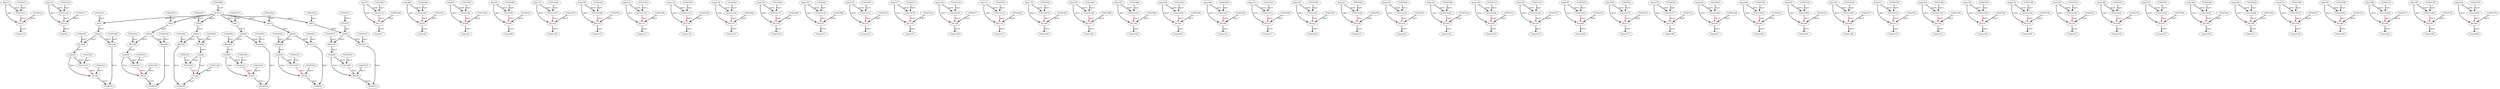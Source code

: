 Digraph G {
Input10[opcode=Input, ref_name="arg", size="6948", offset="0, 0", pattern="224, 2, 224, 16"];
FOLE3211[opcode=FOLE32];
SEL12[opcode=SEL];
Output14[opcode=Output, ref_name="arg1", size="6948", offset="0, 0", pattern="224, 2, 224, 16"];
Input18[opcode=Input, ref_name="arg", size="6948", offset="0, 4", pattern="224, 2, 224, 16"];
FOLE3219[opcode=FOLE32];
SEL20[opcode=SEL];
Output22[opcode=Output, ref_name="arg1", size="6952", offset="0, 4", pattern="224, 2, 224, 16"];
OR23[opcode=OR];
ADD24[opcode=ADD];
LOAD26[opcode=LOAD, ref_name="arg", size="6948", offset="0, 0", cycles="32"];
FOLE3227[opcode=FOLE32];
SEL28[opcode=SEL];
STORE30[opcode=STORE, ref_name="arg1", size="4", offset="0, 0", cycles="32"];
OR31[opcode=OR];
ADD32[opcode=ADD];
LOAD34[opcode=LOAD, ref_name="arg", size="6948", offset="0, 0", cycles="32"];
FOLE3235[opcode=FOLE32];
SEL36[opcode=SEL];
STORE38[opcode=STORE, ref_name="arg1", size="4", offset="0, 0", cycles="32"];
OR39[opcode=OR];
ADD40[opcode=ADD];
LOAD42[opcode=LOAD, ref_name="arg", size="6948", offset="0, 0", cycles="32"];
FOLE3243[opcode=FOLE32];
SEL44[opcode=SEL];
STORE46[opcode=STORE, ref_name="arg1", size="4", offset="0, 0", cycles="32"];
OR47[opcode=OR];
ADD48[opcode=ADD];
LOAD50[opcode=LOAD, ref_name="arg", size="6948", offset="0, 0", cycles="32"];
FOLE3251[opcode=FOLE32];
SEL52[opcode=SEL];
STORE54[opcode=STORE, ref_name="arg1", size="4", offset="0, 0", cycles="32"];
OR55[opcode=OR];
ADD56[opcode=ADD];
LOAD58[opcode=LOAD, ref_name="arg", size="6948", offset="0, 0", cycles="32"];
FOLE3259[opcode=FOLE32];
SEL60[opcode=SEL];
STORE62[opcode=STORE, ref_name="arg1", size="4", offset="0, 0", cycles="32"];
OR63[opcode=OR];
ADD64[opcode=ADD];
LOAD66[opcode=LOAD, ref_name="arg", size="6948", offset="0, 0", cycles="32"];
FOLE3267[opcode=FOLE32];
SEL68[opcode=SEL];
STORE70[opcode=STORE, ref_name="arg1", size="4", offset="0, 0", cycles="32"];
Input73[opcode=Input, ref_name="arg", size="6948", offset="0, 32", pattern="224, 2, 224, 16"];
FOLE3274[opcode=FOLE32];
SEL75[opcode=SEL];
Output77[opcode=Output, ref_name="arg1", size="6948", offset="32, 0", pattern="224, 2, 224, 16"];
Input80[opcode=Input, ref_name="arg", size="6948", offset="0, 36", pattern="224, 2, 224, 16"];
FOLE3281[opcode=FOLE32];
SEL82[opcode=SEL];
Output84[opcode=Output, ref_name="arg1", size="6952", offset="32, 4", pattern="224, 2, 224, 16"];
Input87[opcode=Input, ref_name="arg", size="6948", offset="0, 40", pattern="224, 2, 224, 16"];
FOLE3288[opcode=FOLE32];
SEL89[opcode=SEL];
Output91[opcode=Output, ref_name="arg1", size="6948", offset="40, 0", pattern="224, 2, 224, 16"];
Input94[opcode=Input, ref_name="arg", size="6948", offset="0, 44", pattern="224, 2, 224, 16"];
FOLE3295[opcode=FOLE32];
SEL96[opcode=SEL];
Output98[opcode=Output, ref_name="arg1", size="6952", offset="40, 4", pattern="224, 2, 224, 16"];
Input101[opcode=Input, ref_name="arg", size="6948", offset="0, 48", pattern="224, 2, 224, 16"];
FOLE32102[opcode=FOLE32];
SEL103[opcode=SEL];
Output105[opcode=Output, ref_name="arg1", size="6948", offset="48, 0", pattern="224, 2, 224, 16"];
Input108[opcode=Input, ref_name="arg", size="6948", offset="0, 52", pattern="224, 2, 224, 16"];
FOLE32109[opcode=FOLE32];
SEL110[opcode=SEL];
Output112[opcode=Output, ref_name="arg1", size="6952", offset="48, 4", pattern="224, 2, 224, 16"];
Input115[opcode=Input, ref_name="arg", size="6948", offset="0, 56", pattern="224, 2, 224, 16"];
FOLE32116[opcode=FOLE32];
SEL117[opcode=SEL];
Output119[opcode=Output, ref_name="arg1", size="6948", offset="56, 0", pattern="224, 2, 224, 16"];
Input122[opcode=Input, ref_name="arg", size="6948", offset="0, 60", pattern="224, 2, 224, 16"];
FOLE32123[opcode=FOLE32];
SEL124[opcode=SEL];
Output126[opcode=Output, ref_name="arg1", size="6952", offset="56, 4", pattern="224, 2, 224, 16"];
Input129[opcode=Input, ref_name="arg", size="6948", offset="0, 64", pattern="224, 2, 224, 16"];
FOLE32130[opcode=FOLE32];
SEL131[opcode=SEL];
Output133[opcode=Output, ref_name="arg1", size="6948", offset="64, 0", pattern="224, 2, 224, 16"];
Input136[opcode=Input, ref_name="arg", size="6948", offset="0, 68", pattern="224, 2, 224, 16"];
FOLE32137[opcode=FOLE32];
SEL138[opcode=SEL];
Output140[opcode=Output, ref_name="arg1", size="6952", offset="64, 4", pattern="224, 2, 224, 16"];
Input143[opcode=Input, ref_name="arg", size="6948", offset="0, 72", pattern="224, 2, 224, 16"];
FOLE32144[opcode=FOLE32];
SEL145[opcode=SEL];
Output147[opcode=Output, ref_name="arg1", size="6948", offset="72, 0", pattern="224, 2, 224, 16"];
Input150[opcode=Input, ref_name="arg", size="6948", offset="0, 76", pattern="224, 2, 224, 16"];
FOLE32151[opcode=FOLE32];
SEL152[opcode=SEL];
Output154[opcode=Output, ref_name="arg1", size="6952", offset="72, 4", pattern="224, 2, 224, 16"];
Input157[opcode=Input, ref_name="arg", size="6948", offset="0, 80", pattern="224, 2, 224, 16"];
FOLE32158[opcode=FOLE32];
SEL159[opcode=SEL];
Output161[opcode=Output, ref_name="arg1", size="6948", offset="80, 0", pattern="224, 2, 224, 16"];
Input164[opcode=Input, ref_name="arg", size="6948", offset="0, 84", pattern="224, 2, 224, 16"];
FOLE32165[opcode=FOLE32];
SEL166[opcode=SEL];
Output168[opcode=Output, ref_name="arg1", size="6952", offset="80, 4", pattern="224, 2, 224, 16"];
Input171[opcode=Input, ref_name="arg", size="6948", offset="0, 88", pattern="224, 2, 224, 16"];
FOLE32172[opcode=FOLE32];
SEL173[opcode=SEL];
Output175[opcode=Output, ref_name="arg1", size="6948", offset="88, 0", pattern="224, 2, 224, 16"];
Input178[opcode=Input, ref_name="arg", size="6948", offset="0, 92", pattern="224, 2, 224, 16"];
FOLE32179[opcode=FOLE32];
SEL180[opcode=SEL];
Output182[opcode=Output, ref_name="arg1", size="6952", offset="88, 4", pattern="224, 2, 224, 16"];
Input185[opcode=Input, ref_name="arg", size="6948", offset="0, 96", pattern="224, 2, 224, 16"];
FOLE32186[opcode=FOLE32];
SEL187[opcode=SEL];
Output189[opcode=Output, ref_name="arg1", size="6948", offset="96, 0", pattern="224, 2, 224, 16"];
Input192[opcode=Input, ref_name="arg", size="6948", offset="0, 100", pattern="224, 2, 224, 16"];
FOLE32193[opcode=FOLE32];
SEL194[opcode=SEL];
Output196[opcode=Output, ref_name="arg1", size="6952", offset="96, 4", pattern="224, 2, 224, 16"];
Input199[opcode=Input, ref_name="arg", size="6948", offset="0, 104", pattern="224, 2, 224, 16"];
FOLE32200[opcode=FOLE32];
SEL201[opcode=SEL];
Output203[opcode=Output, ref_name="arg1", size="6948", offset="104, 0", pattern="224, 2, 224, 16"];
Input206[opcode=Input, ref_name="arg", size="6948", offset="0, 108", pattern="224, 2, 224, 16"];
FOLE32207[opcode=FOLE32];
SEL208[opcode=SEL];
Output210[opcode=Output, ref_name="arg1", size="6952", offset="104, 4", pattern="224, 2, 224, 16"];
Input213[opcode=Input, ref_name="arg", size="6948", offset="0, 112", pattern="224, 2, 224, 16"];
FOLE32214[opcode=FOLE32];
SEL215[opcode=SEL];
Output217[opcode=Output, ref_name="arg1", size="6948", offset="112, 0", pattern="224, 2, 224, 16"];
Input220[opcode=Input, ref_name="arg", size="6948", offset="0, 116", pattern="224, 2, 224, 16"];
FOLE32221[opcode=FOLE32];
SEL222[opcode=SEL];
Output224[opcode=Output, ref_name="arg1", size="6952", offset="112, 4", pattern="224, 2, 224, 16"];
Input227[opcode=Input, ref_name="arg", size="6948", offset="0, 120", pattern="224, 2, 224, 16"];
FOLE32228[opcode=FOLE32];
SEL229[opcode=SEL];
Output231[opcode=Output, ref_name="arg1", size="6948", offset="120, 0", pattern="224, 2, 224, 16"];
Input234[opcode=Input, ref_name="arg", size="6948", offset="0, 124", pattern="224, 2, 224, 16"];
FOLE32235[opcode=FOLE32];
SEL236[opcode=SEL];
Output238[opcode=Output, ref_name="arg1", size="6952", offset="120, 4", pattern="224, 2, 224, 16"];
Input241[opcode=Input, ref_name="arg", size="6948", offset="0, 128", pattern="224, 2, 224, 16"];
FOLE32242[opcode=FOLE32];
SEL243[opcode=SEL];
Output245[opcode=Output, ref_name="arg1", size="6948", offset="128, 0", pattern="224, 2, 224, 16"];
Input248[opcode=Input, ref_name="arg", size="6948", offset="0, 132", pattern="224, 2, 224, 16"];
FOLE32249[opcode=FOLE32];
SEL250[opcode=SEL];
Output252[opcode=Output, ref_name="arg1", size="6952", offset="128, 4", pattern="224, 2, 224, 16"];
Input255[opcode=Input, ref_name="arg", size="6948", offset="0, 136", pattern="224, 2, 224, 16"];
FOLE32256[opcode=FOLE32];
SEL257[opcode=SEL];
Output259[opcode=Output, ref_name="arg1", size="6948", offset="136, 0", pattern="224, 2, 224, 16"];
Input262[opcode=Input, ref_name="arg", size="6948", offset="0, 140", pattern="224, 2, 224, 16"];
FOLE32263[opcode=FOLE32];
SEL264[opcode=SEL];
Output266[opcode=Output, ref_name="arg1", size="6952", offset="136, 4", pattern="224, 2, 224, 16"];
Input269[opcode=Input, ref_name="arg", size="6948", offset="0, 144", pattern="224, 2, 224, 16"];
FOLE32270[opcode=FOLE32];
SEL271[opcode=SEL];
Output273[opcode=Output, ref_name="arg1", size="6948", offset="144, 0", pattern="224, 2, 224, 16"];
Input276[opcode=Input, ref_name="arg", size="6948", offset="0, 148", pattern="224, 2, 224, 16"];
FOLE32277[opcode=FOLE32];
SEL278[opcode=SEL];
Output280[opcode=Output, ref_name="arg1", size="6952", offset="144, 4", pattern="224, 2, 224, 16"];
Input283[opcode=Input, ref_name="arg", size="6948", offset="0, 152", pattern="224, 2, 224, 16"];
FOLE32284[opcode=FOLE32];
SEL285[opcode=SEL];
Output287[opcode=Output, ref_name="arg1", size="6948", offset="152, 0", pattern="224, 2, 224, 16"];
Input290[opcode=Input, ref_name="arg", size="6948", offset="0, 156", pattern="224, 2, 224, 16"];
FOLE32291[opcode=FOLE32];
SEL292[opcode=SEL];
Output294[opcode=Output, ref_name="arg1", size="6952", offset="152, 4", pattern="224, 2, 224, 16"];
Input297[opcode=Input, ref_name="arg", size="6948", offset="0, 160", pattern="224, 2, 224, 16"];
FOLE32298[opcode=FOLE32];
SEL299[opcode=SEL];
Output301[opcode=Output, ref_name="arg1", size="6948", offset="160, 0", pattern="224, 2, 224, 16"];
Input304[opcode=Input, ref_name="arg", size="6948", offset="0, 164", pattern="224, 2, 224, 16"];
FOLE32305[opcode=FOLE32];
SEL306[opcode=SEL];
Output308[opcode=Output, ref_name="arg1", size="6952", offset="160, 4", pattern="224, 2, 224, 16"];
Input311[opcode=Input, ref_name="arg", size="6948", offset="0, 168", pattern="224, 2, 224, 16"];
FOLE32312[opcode=FOLE32];
SEL313[opcode=SEL];
Output315[opcode=Output, ref_name="arg1", size="6948", offset="168, 0", pattern="224, 2, 224, 16"];
Input318[opcode=Input, ref_name="arg", size="6948", offset="0, 172", pattern="224, 2, 224, 16"];
FOLE32319[opcode=FOLE32];
SEL320[opcode=SEL];
Output322[opcode=Output, ref_name="arg1", size="6952", offset="168, 4", pattern="224, 2, 224, 16"];
Input325[opcode=Input, ref_name="arg", size="6948", offset="0, 176", pattern="224, 2, 224, 16"];
FOLE32326[opcode=FOLE32];
SEL327[opcode=SEL];
Output329[opcode=Output, ref_name="arg1", size="6948", offset="176, 0", pattern="224, 2, 224, 16"];
Input332[opcode=Input, ref_name="arg", size="6948", offset="0, 180", pattern="224, 2, 224, 16"];
FOLE32333[opcode=FOLE32];
SEL334[opcode=SEL];
Output336[opcode=Output, ref_name="arg1", size="6952", offset="176, 4", pattern="224, 2, 224, 16"];
Input339[opcode=Input, ref_name="arg", size="6948", offset="0, 184", pattern="224, 2, 224, 16"];
FOLE32340[opcode=FOLE32];
SEL341[opcode=SEL];
Output343[opcode=Output, ref_name="arg1", size="6948", offset="184, 0", pattern="224, 2, 224, 16"];
Input346[opcode=Input, ref_name="arg", size="6948", offset="0, 188", pattern="224, 2, 224, 16"];
FOLE32347[opcode=FOLE32];
SEL348[opcode=SEL];
Output350[opcode=Output, ref_name="arg1", size="6952", offset="184, 4", pattern="224, 2, 224, 16"];
Input353[opcode=Input, ref_name="arg", size="6948", offset="0, 192", pattern="224, 2, 224, 16"];
FOLE32354[opcode=FOLE32];
SEL355[opcode=SEL];
Output357[opcode=Output, ref_name="arg1", size="6948", offset="192, 0", pattern="224, 2, 224, 16"];
Input360[opcode=Input, ref_name="arg", size="6948", offset="0, 196", pattern="224, 2, 224, 16"];
FOLE32361[opcode=FOLE32];
SEL362[opcode=SEL];
Output364[opcode=Output, ref_name="arg1", size="6952", offset="192, 4", pattern="224, 2, 224, 16"];
Input367[opcode=Input, ref_name="arg", size="6948", offset="0, 200", pattern="224, 2, 224, 16"];
FOLE32368[opcode=FOLE32];
SEL369[opcode=SEL];
Output371[opcode=Output, ref_name="arg1", size="6948", offset="200, 0", pattern="224, 2, 224, 16"];
Input374[opcode=Input, ref_name="arg", size="6948", offset="0, 204", pattern="224, 2, 224, 16"];
FOLE32375[opcode=FOLE32];
SEL376[opcode=SEL];
Output378[opcode=Output, ref_name="arg1", size="6952", offset="200, 4", pattern="224, 2, 224, 16"];
Input381[opcode=Input, ref_name="arg", size="6948", offset="0, 208", pattern="224, 2, 224, 16"];
FOLE32382[opcode=FOLE32];
SEL383[opcode=SEL];
Output385[opcode=Output, ref_name="arg1", size="6948", offset="208, 0", pattern="224, 2, 224, 16"];
Input388[opcode=Input, ref_name="arg", size="6948", offset="0, 212", pattern="224, 2, 224, 16"];
FOLE32389[opcode=FOLE32];
SEL390[opcode=SEL];
Output392[opcode=Output, ref_name="arg1", size="6952", offset="208, 4", pattern="224, 2, 224, 16"];
Input395[opcode=Input, ref_name="arg", size="6948", offset="0, 216", pattern="224, 2, 224, 16"];
FOLE32396[opcode=FOLE32];
SEL397[opcode=SEL];
Output399[opcode=Output, ref_name="arg1", size="6948", offset="216, 0", pattern="224, 2, 224, 16"];
Input402[opcode=Input, ref_name="arg", size="6948", offset="0, 220", pattern="224, 2, 224, 16"];
FOLE32403[opcode=FOLE32];
SEL404[opcode=SEL];
Output406[opcode=Output, ref_name="arg1", size="6952", offset="216, 4", pattern="224, 2, 224, 16"];
CONST411[opcode=CONST, value=112];
CONST413[opcode=CONST, value=0];
CONST414[opcode=CONST, value=0];
CONST416[opcode=CONST, value=0];
CONST417[opcode=CONST, value=0];
CONST418[opcode=CONST, value=2];
CONST419[opcode=CONST, value=0];
CONST420[opcode=CONST, value=0];
CONST421[opcode=CONST, value=3];
CONST422[opcode=CONST, value=0];
CONST423[opcode=CONST, value=0];
CONST424[opcode=CONST, value=4];
CONST425[opcode=CONST, value=0];
CONST426[opcode=CONST, value=0];
CONST427[opcode=CONST, value=5];
CONST428[opcode=CONST, value=0];
CONST429[opcode=CONST, value=0];
CONST430[opcode=CONST, value=6];
CONST431[opcode=CONST, value=0];
CONST432[opcode=CONST, value=0];
CONST433[opcode=CONST, value=7];
CONST434[opcode=CONST, value=0];
CONST435[opcode=CONST, value=0];
CONST437[opcode=CONST, value=0];
CONST438[opcode=CONST, value=0];
CONST440[opcode=CONST, value=0];
CONST441[opcode=CONST, value=0];
CONST443[opcode=CONST, value=0];
CONST444[opcode=CONST, value=0];
CONST446[opcode=CONST, value=0];
CONST447[opcode=CONST, value=0];
CONST449[opcode=CONST, value=0];
CONST450[opcode=CONST, value=0];
CONST452[opcode=CONST, value=0];
CONST453[opcode=CONST, value=0];
CONST455[opcode=CONST, value=0];
CONST456[opcode=CONST, value=0];
CONST458[opcode=CONST, value=0];
CONST459[opcode=CONST, value=0];
CONST461[opcode=CONST, value=0];
CONST462[opcode=CONST, value=0];
CONST464[opcode=CONST, value=0];
CONST465[opcode=CONST, value=0];
CONST467[opcode=CONST, value=0];
CONST468[opcode=CONST, value=0];
CONST470[opcode=CONST, value=0];
CONST471[opcode=CONST, value=0];
CONST473[opcode=CONST, value=0];
CONST474[opcode=CONST, value=0];
CONST476[opcode=CONST, value=0];
CONST477[opcode=CONST, value=0];
CONST479[opcode=CONST, value=0];
CONST480[opcode=CONST, value=0];
CONST482[opcode=CONST, value=0];
CONST483[opcode=CONST, value=0];
CONST485[opcode=CONST, value=0];
CONST486[opcode=CONST, value=0];
CONST488[opcode=CONST, value=0];
CONST489[opcode=CONST, value=0];
CONST491[opcode=CONST, value=0];
CONST492[opcode=CONST, value=0];
CONST494[opcode=CONST, value=0];
CONST495[opcode=CONST, value=0];
CONST497[opcode=CONST, value=0];
CONST498[opcode=CONST, value=0];
CONST500[opcode=CONST, value=0];
CONST501[opcode=CONST, value=0];
CONST503[opcode=CONST, value=0];
CONST504[opcode=CONST, value=0];
CONST506[opcode=CONST, value=0];
CONST507[opcode=CONST, value=0];
CONST509[opcode=CONST, value=0];
CONST510[opcode=CONST, value=0];
CONST512[opcode=CONST, value=0];
CONST513[opcode=CONST, value=0];
CONST515[opcode=CONST, value=0];
CONST516[opcode=CONST, value=0];
CONST518[opcode=CONST, value=0];
CONST519[opcode=CONST, value=0];
CONST521[opcode=CONST, value=0];
CONST522[opcode=CONST, value=0];
CONST524[opcode=CONST, value=0];
CONST525[opcode=CONST, value=0];
CONST527[opcode=CONST, value=0];
CONST528[opcode=CONST, value=0];
CONST530[opcode=CONST, value=0];
CONST531[opcode=CONST, value=0];
CONST533[opcode=CONST, value=0];
CONST534[opcode=CONST, value=0];
CONST536[opcode=CONST, value=0];
CONST537[opcode=CONST, value=0];
CONST539[opcode=CONST, value=0];
CONST540[opcode=CONST, value=0];
CONST542[opcode=CONST, value=0];
CONST543[opcode=CONST, value=0];
CONST545[opcode=CONST, value=0];
CONST546[opcode=CONST, value=0];
CONST548[opcode=CONST, value=0];
CONST549[opcode=CONST, value=0];
CONST551[opcode=CONST, value=0];
CONST552[opcode=CONST, value=0];
CONST554[opcode=CONST, value=0];
CONST555[opcode=CONST, value=0];
CONST557[opcode=CONST, value=0];
CONST558[opcode=CONST, value=0];
CONST560[opcode=CONST, value=0];
CONST561[opcode=CONST, value=0];
CONST563[opcode=CONST, value=0];
CONST564[opcode=CONST, value=0];
CONST566[opcode=CONST, value=0];
CONST567[opcode=CONST, value=0];
CONST569[opcode=CONST, value=0];
CONST570[opcode=CONST, value=0];
CONST572[opcode=CONST, value=0];
CONST573[opcode=CONST, value=0];
CONST575[opcode=CONST, value=0];
CONST576[opcode=CONST, value=0];
CONST578[opcode=CONST, value=0];
CONST579[opcode=CONST, value=0];
CONST580[opcode=CONST, value=56];
MUL592[opcode=MUL];
CONST593[opcode=CONST, value=4];
MUL594[opcode=MUL];
CONST595[opcode=CONST, value=4];
MUL596[opcode=MUL];
CONST597[opcode=CONST, value=4];
MUL598[opcode=MUL];
CONST599[opcode=CONST, value=4];
MUL600[opcode=MUL];
CONST601[opcode=CONST, value=4];
MUL602[opcode=MUL];
CONST603[opcode=CONST, value=4];
MUL604[opcode=MUL];
CONST605[opcode=CONST, value=4];
MUL606[opcode=MUL];
CONST607[opcode=CONST, value=4];
MUL608[opcode=MUL];
CONST609[opcode=CONST, value=4];
MUL610[opcode=MUL];
CONST611[opcode=CONST, value=4];
MUL612[opcode=MUL];
CONST613[opcode=CONST, value=4];
MUL614[opcode=MUL];
CONST615[opcode=CONST, value=4];
ACC810[opcode=ACC, acc_params="0, 16, 2, 1", acc_first=0];
ACC813[opcode=ACC, acc_params="0, 2, 1, 16", acc_first=0];
Input10 -> SEL12[operand = 1 ,color = black, style = bold, label = "Op=1"];
Input10 -> FOLE3211[operand = 0 ,color = black, style = bold, label = "Op=0"];
CONST413 -> FOLE3211[operand = 1 ,color = black, style = bold, label = "Op=1"];
FOLE3211 -> SEL12[operand = 2 ,color = red, style = bold, label = "Op=2"];
CONST414 -> SEL12[operand = 0 ,color = black, style = bold, label = "Op=0"];
SEL12 -> Output14[operand = 0 ,color = black, style = bold, label = "Op=0"];
Input18 -> SEL20[operand = 1 ,color = black, style = bold, label = "Op=1"];
Input18 -> FOLE3219[operand = 0 ,color = black, style = bold, label = "Op=0"];
CONST416 -> FOLE3219[operand = 1 ,color = black, style = bold, label = "Op=1"];
FOLE3219 -> SEL20[operand = 2 ,color = red, style = bold, label = "Op=2"];
CONST417 -> SEL20[operand = 0 ,color = black, style = bold, label = "Op=0"];
SEL20 -> Output22[operand = 0 ,color = black, style = bold, label = "Op=0"];
CONST418 -> OR23[operand = 1 ,color = black, style = bold, label = "Op=1"];
OR23 -> ADD24[operand = 0 ,color = black, style = bold, label = "Op=0"];
LOAD26 -> SEL28[operand = 1 ,color = black, style = bold, label = "Op=1"];
LOAD26 -> FOLE3227[operand = 0 ,color = black, style = bold, label = "Op=0"];
CONST419 -> FOLE3227[operand = 1 ,color = black, style = bold, label = "Op=1"];
FOLE3227 -> SEL28[operand = 2 ,color = red, style = bold, label = "Op=2"];
CONST420 -> SEL28[operand = 0 ,color = black, style = bold, label = "Op=0"];
SEL28 -> STORE30[operand = 0 ,color = black, style = bold, label = "Op=0"];
CONST421 -> OR31[operand = 1 ,color = black, style = bold, label = "Op=1"];
OR31 -> ADD32[operand = 0 ,color = black, style = bold, label = "Op=0"];
LOAD34 -> SEL36[operand = 1 ,color = black, style = bold, label = "Op=1"];
LOAD34 -> FOLE3235[operand = 0 ,color = black, style = bold, label = "Op=0"];
CONST422 -> FOLE3235[operand = 1 ,color = black, style = bold, label = "Op=1"];
FOLE3235 -> SEL36[operand = 2 ,color = red, style = bold, label = "Op=2"];
CONST423 -> SEL36[operand = 0 ,color = black, style = bold, label = "Op=0"];
SEL36 -> STORE38[operand = 0 ,color = black, style = bold, label = "Op=0"];
CONST424 -> OR39[operand = 1 ,color = black, style = bold, label = "Op=1"];
OR39 -> ADD40[operand = 0 ,color = black, style = bold, label = "Op=0"];
LOAD42 -> SEL44[operand = 1 ,color = black, style = bold, label = "Op=1"];
LOAD42 -> FOLE3243[operand = 0 ,color = black, style = bold, label = "Op=0"];
CONST425 -> FOLE3243[operand = 1 ,color = black, style = bold, label = "Op=1"];
FOLE3243 -> SEL44[operand = 2 ,color = red, style = bold, label = "Op=2"];
CONST426 -> SEL44[operand = 0 ,color = black, style = bold, label = "Op=0"];
SEL44 -> STORE46[operand = 0 ,color = black, style = bold, label = "Op=0"];
CONST427 -> OR47[operand = 1 ,color = black, style = bold, label = "Op=1"];
OR47 -> ADD48[operand = 0 ,color = black, style = bold, label = "Op=0"];
LOAD50 -> SEL52[operand = 1 ,color = black, style = bold, label = "Op=1"];
LOAD50 -> FOLE3251[operand = 0 ,color = black, style = bold, label = "Op=0"];
CONST428 -> FOLE3251[operand = 1 ,color = black, style = bold, label = "Op=1"];
FOLE3251 -> SEL52[operand = 2 ,color = red, style = bold, label = "Op=2"];
CONST429 -> SEL52[operand = 0 ,color = black, style = bold, label = "Op=0"];
SEL52 -> STORE54[operand = 0 ,color = black, style = bold, label = "Op=0"];
CONST430 -> OR55[operand = 1 ,color = black, style = bold, label = "Op=1"];
OR55 -> ADD56[operand = 0 ,color = black, style = bold, label = "Op=0"];
LOAD58 -> SEL60[operand = 1 ,color = black, style = bold, label = "Op=1"];
LOAD58 -> FOLE3259[operand = 0 ,color = black, style = bold, label = "Op=0"];
CONST431 -> FOLE3259[operand = 1 ,color = black, style = bold, label = "Op=1"];
FOLE3259 -> SEL60[operand = 2 ,color = red, style = bold, label = "Op=2"];
CONST432 -> SEL60[operand = 0 ,color = black, style = bold, label = "Op=0"];
SEL60 -> STORE62[operand = 0 ,color = black, style = bold, label = "Op=0"];
CONST433 -> OR63[operand = 1 ,color = black, style = bold, label = "Op=1"];
OR63 -> ADD64[operand = 0 ,color = black, style = bold, label = "Op=0"];
LOAD66 -> SEL68[operand = 1 ,color = black, style = bold, label = "Op=1"];
LOAD66 -> FOLE3267[operand = 0 ,color = black, style = bold, label = "Op=0"];
CONST434 -> FOLE3267[operand = 1 ,color = black, style = bold, label = "Op=1"];
FOLE3267 -> SEL68[operand = 2 ,color = red, style = bold, label = "Op=2"];
CONST435 -> SEL68[operand = 0 ,color = black, style = bold, label = "Op=0"];
SEL68 -> STORE70[operand = 0 ,color = black, style = bold, label = "Op=0"];
Input73 -> SEL75[operand = 1 ,color = black, style = bold, label = "Op=1"];
Input73 -> FOLE3274[operand = 0 ,color = black, style = bold, label = "Op=0"];
CONST437 -> FOLE3274[operand = 1 ,color = black, style = bold, label = "Op=1"];
FOLE3274 -> SEL75[operand = 2 ,color = red, style = bold, label = "Op=2"];
CONST438 -> SEL75[operand = 0 ,color = black, style = bold, label = "Op=0"];
SEL75 -> Output77[operand = 0 ,color = black, style = bold, label = "Op=0"];
Input80 -> SEL82[operand = 1 ,color = black, style = bold, label = "Op=1"];
Input80 -> FOLE3281[operand = 0 ,color = black, style = bold, label = "Op=0"];
CONST440 -> FOLE3281[operand = 1 ,color = black, style = bold, label = "Op=1"];
FOLE3281 -> SEL82[operand = 2 ,color = red, style = bold, label = "Op=2"];
CONST441 -> SEL82[operand = 0 ,color = black, style = bold, label = "Op=0"];
SEL82 -> Output84[operand = 0 ,color = black, style = bold, label = "Op=0"];
Input87 -> SEL89[operand = 1 ,color = black, style = bold, label = "Op=1"];
Input87 -> FOLE3288[operand = 0 ,color = black, style = bold, label = "Op=0"];
CONST443 -> FOLE3288[operand = 1 ,color = black, style = bold, label = "Op=1"];
FOLE3288 -> SEL89[operand = 2 ,color = red, style = bold, label = "Op=2"];
CONST444 -> SEL89[operand = 0 ,color = black, style = bold, label = "Op=0"];
SEL89 -> Output91[operand = 0 ,color = black, style = bold, label = "Op=0"];
Input94 -> SEL96[operand = 1 ,color = black, style = bold, label = "Op=1"];
Input94 -> FOLE3295[operand = 0 ,color = black, style = bold, label = "Op=0"];
CONST446 -> FOLE3295[operand = 1 ,color = black, style = bold, label = "Op=1"];
FOLE3295 -> SEL96[operand = 2 ,color = red, style = bold, label = "Op=2"];
CONST447 -> SEL96[operand = 0 ,color = black, style = bold, label = "Op=0"];
SEL96 -> Output98[operand = 0 ,color = black, style = bold, label = "Op=0"];
Input101 -> SEL103[operand = 1 ,color = black, style = bold, label = "Op=1"];
Input101 -> FOLE32102[operand = 0 ,color = black, style = bold, label = "Op=0"];
CONST449 -> FOLE32102[operand = 1 ,color = black, style = bold, label = "Op=1"];
FOLE32102 -> SEL103[operand = 2 ,color = red, style = bold, label = "Op=2"];
CONST450 -> SEL103[operand = 0 ,color = black, style = bold, label = "Op=0"];
SEL103 -> Output105[operand = 0 ,color = black, style = bold, label = "Op=0"];
Input108 -> SEL110[operand = 1 ,color = black, style = bold, label = "Op=1"];
Input108 -> FOLE32109[operand = 0 ,color = black, style = bold, label = "Op=0"];
CONST452 -> FOLE32109[operand = 1 ,color = black, style = bold, label = "Op=1"];
FOLE32109 -> SEL110[operand = 2 ,color = red, style = bold, label = "Op=2"];
CONST453 -> SEL110[operand = 0 ,color = black, style = bold, label = "Op=0"];
SEL110 -> Output112[operand = 0 ,color = black, style = bold, label = "Op=0"];
Input115 -> SEL117[operand = 1 ,color = black, style = bold, label = "Op=1"];
Input115 -> FOLE32116[operand = 0 ,color = black, style = bold, label = "Op=0"];
CONST455 -> FOLE32116[operand = 1 ,color = black, style = bold, label = "Op=1"];
FOLE32116 -> SEL117[operand = 2 ,color = red, style = bold, label = "Op=2"];
CONST456 -> SEL117[operand = 0 ,color = black, style = bold, label = "Op=0"];
SEL117 -> Output119[operand = 0 ,color = black, style = bold, label = "Op=0"];
Input122 -> SEL124[operand = 1 ,color = black, style = bold, label = "Op=1"];
Input122 -> FOLE32123[operand = 0 ,color = black, style = bold, label = "Op=0"];
CONST458 -> FOLE32123[operand = 1 ,color = black, style = bold, label = "Op=1"];
FOLE32123 -> SEL124[operand = 2 ,color = red, style = bold, label = "Op=2"];
CONST459 -> SEL124[operand = 0 ,color = black, style = bold, label = "Op=0"];
SEL124 -> Output126[operand = 0 ,color = black, style = bold, label = "Op=0"];
Input129 -> SEL131[operand = 1 ,color = black, style = bold, label = "Op=1"];
Input129 -> FOLE32130[operand = 0 ,color = black, style = bold, label = "Op=0"];
CONST461 -> FOLE32130[operand = 1 ,color = black, style = bold, label = "Op=1"];
FOLE32130 -> SEL131[operand = 2 ,color = red, style = bold, label = "Op=2"];
CONST462 -> SEL131[operand = 0 ,color = black, style = bold, label = "Op=0"];
SEL131 -> Output133[operand = 0 ,color = black, style = bold, label = "Op=0"];
Input136 -> SEL138[operand = 1 ,color = black, style = bold, label = "Op=1"];
Input136 -> FOLE32137[operand = 0 ,color = black, style = bold, label = "Op=0"];
CONST464 -> FOLE32137[operand = 1 ,color = black, style = bold, label = "Op=1"];
FOLE32137 -> SEL138[operand = 2 ,color = red, style = bold, label = "Op=2"];
CONST465 -> SEL138[operand = 0 ,color = black, style = bold, label = "Op=0"];
SEL138 -> Output140[operand = 0 ,color = black, style = bold, label = "Op=0"];
Input143 -> SEL145[operand = 1 ,color = black, style = bold, label = "Op=1"];
Input143 -> FOLE32144[operand = 0 ,color = black, style = bold, label = "Op=0"];
CONST467 -> FOLE32144[operand = 1 ,color = black, style = bold, label = "Op=1"];
FOLE32144 -> SEL145[operand = 2 ,color = red, style = bold, label = "Op=2"];
CONST468 -> SEL145[operand = 0 ,color = black, style = bold, label = "Op=0"];
SEL145 -> Output147[operand = 0 ,color = black, style = bold, label = "Op=0"];
Input150 -> SEL152[operand = 1 ,color = black, style = bold, label = "Op=1"];
Input150 -> FOLE32151[operand = 0 ,color = black, style = bold, label = "Op=0"];
CONST470 -> FOLE32151[operand = 1 ,color = black, style = bold, label = "Op=1"];
FOLE32151 -> SEL152[operand = 2 ,color = red, style = bold, label = "Op=2"];
CONST471 -> SEL152[operand = 0 ,color = black, style = bold, label = "Op=0"];
SEL152 -> Output154[operand = 0 ,color = black, style = bold, label = "Op=0"];
Input157 -> SEL159[operand = 1 ,color = black, style = bold, label = "Op=1"];
Input157 -> FOLE32158[operand = 0 ,color = black, style = bold, label = "Op=0"];
CONST473 -> FOLE32158[operand = 1 ,color = black, style = bold, label = "Op=1"];
FOLE32158 -> SEL159[operand = 2 ,color = red, style = bold, label = "Op=2"];
CONST474 -> SEL159[operand = 0 ,color = black, style = bold, label = "Op=0"];
SEL159 -> Output161[operand = 0 ,color = black, style = bold, label = "Op=0"];
Input164 -> SEL166[operand = 1 ,color = black, style = bold, label = "Op=1"];
Input164 -> FOLE32165[operand = 0 ,color = black, style = bold, label = "Op=0"];
CONST476 -> FOLE32165[operand = 1 ,color = black, style = bold, label = "Op=1"];
FOLE32165 -> SEL166[operand = 2 ,color = red, style = bold, label = "Op=2"];
CONST477 -> SEL166[operand = 0 ,color = black, style = bold, label = "Op=0"];
SEL166 -> Output168[operand = 0 ,color = black, style = bold, label = "Op=0"];
Input171 -> SEL173[operand = 1 ,color = black, style = bold, label = "Op=1"];
Input171 -> FOLE32172[operand = 0 ,color = black, style = bold, label = "Op=0"];
CONST479 -> FOLE32172[operand = 1 ,color = black, style = bold, label = "Op=1"];
FOLE32172 -> SEL173[operand = 2 ,color = red, style = bold, label = "Op=2"];
CONST480 -> SEL173[operand = 0 ,color = black, style = bold, label = "Op=0"];
SEL173 -> Output175[operand = 0 ,color = black, style = bold, label = "Op=0"];
Input178 -> SEL180[operand = 1 ,color = black, style = bold, label = "Op=1"];
Input178 -> FOLE32179[operand = 0 ,color = black, style = bold, label = "Op=0"];
CONST482 -> FOLE32179[operand = 1 ,color = black, style = bold, label = "Op=1"];
FOLE32179 -> SEL180[operand = 2 ,color = red, style = bold, label = "Op=2"];
CONST483 -> SEL180[operand = 0 ,color = black, style = bold, label = "Op=0"];
SEL180 -> Output182[operand = 0 ,color = black, style = bold, label = "Op=0"];
Input185 -> SEL187[operand = 1 ,color = black, style = bold, label = "Op=1"];
Input185 -> FOLE32186[operand = 0 ,color = black, style = bold, label = "Op=0"];
CONST485 -> FOLE32186[operand = 1 ,color = black, style = bold, label = "Op=1"];
FOLE32186 -> SEL187[operand = 2 ,color = red, style = bold, label = "Op=2"];
CONST486 -> SEL187[operand = 0 ,color = black, style = bold, label = "Op=0"];
SEL187 -> Output189[operand = 0 ,color = black, style = bold, label = "Op=0"];
Input192 -> SEL194[operand = 1 ,color = black, style = bold, label = "Op=1"];
Input192 -> FOLE32193[operand = 0 ,color = black, style = bold, label = "Op=0"];
CONST488 -> FOLE32193[operand = 1 ,color = black, style = bold, label = "Op=1"];
FOLE32193 -> SEL194[operand = 2 ,color = red, style = bold, label = "Op=2"];
CONST489 -> SEL194[operand = 0 ,color = black, style = bold, label = "Op=0"];
SEL194 -> Output196[operand = 0 ,color = black, style = bold, label = "Op=0"];
Input199 -> SEL201[operand = 1 ,color = black, style = bold, label = "Op=1"];
Input199 -> FOLE32200[operand = 0 ,color = black, style = bold, label = "Op=0"];
CONST491 -> FOLE32200[operand = 1 ,color = black, style = bold, label = "Op=1"];
FOLE32200 -> SEL201[operand = 2 ,color = red, style = bold, label = "Op=2"];
CONST492 -> SEL201[operand = 0 ,color = black, style = bold, label = "Op=0"];
SEL201 -> Output203[operand = 0 ,color = black, style = bold, label = "Op=0"];
Input206 -> SEL208[operand = 1 ,color = black, style = bold, label = "Op=1"];
Input206 -> FOLE32207[operand = 0 ,color = black, style = bold, label = "Op=0"];
CONST494 -> FOLE32207[operand = 1 ,color = black, style = bold, label = "Op=1"];
FOLE32207 -> SEL208[operand = 2 ,color = red, style = bold, label = "Op=2"];
CONST495 -> SEL208[operand = 0 ,color = black, style = bold, label = "Op=0"];
SEL208 -> Output210[operand = 0 ,color = black, style = bold, label = "Op=0"];
Input213 -> SEL215[operand = 1 ,color = black, style = bold, label = "Op=1"];
Input213 -> FOLE32214[operand = 0 ,color = black, style = bold, label = "Op=0"];
CONST497 -> FOLE32214[operand = 1 ,color = black, style = bold, label = "Op=1"];
FOLE32214 -> SEL215[operand = 2 ,color = red, style = bold, label = "Op=2"];
CONST498 -> SEL215[operand = 0 ,color = black, style = bold, label = "Op=0"];
SEL215 -> Output217[operand = 0 ,color = black, style = bold, label = "Op=0"];
Input220 -> SEL222[operand = 1 ,color = black, style = bold, label = "Op=1"];
Input220 -> FOLE32221[operand = 0 ,color = black, style = bold, label = "Op=0"];
CONST500 -> FOLE32221[operand = 1 ,color = black, style = bold, label = "Op=1"];
FOLE32221 -> SEL222[operand = 2 ,color = red, style = bold, label = "Op=2"];
CONST501 -> SEL222[operand = 0 ,color = black, style = bold, label = "Op=0"];
SEL222 -> Output224[operand = 0 ,color = black, style = bold, label = "Op=0"];
Input227 -> SEL229[operand = 1 ,color = black, style = bold, label = "Op=1"];
Input227 -> FOLE32228[operand = 0 ,color = black, style = bold, label = "Op=0"];
CONST503 -> FOLE32228[operand = 1 ,color = black, style = bold, label = "Op=1"];
FOLE32228 -> SEL229[operand = 2 ,color = red, style = bold, label = "Op=2"];
CONST504 -> SEL229[operand = 0 ,color = black, style = bold, label = "Op=0"];
SEL229 -> Output231[operand = 0 ,color = black, style = bold, label = "Op=0"];
Input234 -> SEL236[operand = 1 ,color = black, style = bold, label = "Op=1"];
Input234 -> FOLE32235[operand = 0 ,color = black, style = bold, label = "Op=0"];
CONST506 -> FOLE32235[operand = 1 ,color = black, style = bold, label = "Op=1"];
FOLE32235 -> SEL236[operand = 2 ,color = red, style = bold, label = "Op=2"];
CONST507 -> SEL236[operand = 0 ,color = black, style = bold, label = "Op=0"];
SEL236 -> Output238[operand = 0 ,color = black, style = bold, label = "Op=0"];
Input241 -> SEL243[operand = 1 ,color = black, style = bold, label = "Op=1"];
Input241 -> FOLE32242[operand = 0 ,color = black, style = bold, label = "Op=0"];
CONST509 -> FOLE32242[operand = 1 ,color = black, style = bold, label = "Op=1"];
FOLE32242 -> SEL243[operand = 2 ,color = red, style = bold, label = "Op=2"];
CONST510 -> SEL243[operand = 0 ,color = black, style = bold, label = "Op=0"];
SEL243 -> Output245[operand = 0 ,color = black, style = bold, label = "Op=0"];
Input248 -> SEL250[operand = 1 ,color = black, style = bold, label = "Op=1"];
Input248 -> FOLE32249[operand = 0 ,color = black, style = bold, label = "Op=0"];
CONST512 -> FOLE32249[operand = 1 ,color = black, style = bold, label = "Op=1"];
FOLE32249 -> SEL250[operand = 2 ,color = red, style = bold, label = "Op=2"];
CONST513 -> SEL250[operand = 0 ,color = black, style = bold, label = "Op=0"];
SEL250 -> Output252[operand = 0 ,color = black, style = bold, label = "Op=0"];
Input255 -> SEL257[operand = 1 ,color = black, style = bold, label = "Op=1"];
Input255 -> FOLE32256[operand = 0 ,color = black, style = bold, label = "Op=0"];
CONST515 -> FOLE32256[operand = 1 ,color = black, style = bold, label = "Op=1"];
FOLE32256 -> SEL257[operand = 2 ,color = red, style = bold, label = "Op=2"];
CONST516 -> SEL257[operand = 0 ,color = black, style = bold, label = "Op=0"];
SEL257 -> Output259[operand = 0 ,color = black, style = bold, label = "Op=0"];
Input262 -> SEL264[operand = 1 ,color = black, style = bold, label = "Op=1"];
Input262 -> FOLE32263[operand = 0 ,color = black, style = bold, label = "Op=0"];
CONST518 -> FOLE32263[operand = 1 ,color = black, style = bold, label = "Op=1"];
FOLE32263 -> SEL264[operand = 2 ,color = red, style = bold, label = "Op=2"];
CONST519 -> SEL264[operand = 0 ,color = black, style = bold, label = "Op=0"];
SEL264 -> Output266[operand = 0 ,color = black, style = bold, label = "Op=0"];
Input269 -> SEL271[operand = 1 ,color = black, style = bold, label = "Op=1"];
Input269 -> FOLE32270[operand = 0 ,color = black, style = bold, label = "Op=0"];
CONST521 -> FOLE32270[operand = 1 ,color = black, style = bold, label = "Op=1"];
FOLE32270 -> SEL271[operand = 2 ,color = red, style = bold, label = "Op=2"];
CONST522 -> SEL271[operand = 0 ,color = black, style = bold, label = "Op=0"];
SEL271 -> Output273[operand = 0 ,color = black, style = bold, label = "Op=0"];
Input276 -> SEL278[operand = 1 ,color = black, style = bold, label = "Op=1"];
Input276 -> FOLE32277[operand = 0 ,color = black, style = bold, label = "Op=0"];
CONST524 -> FOLE32277[operand = 1 ,color = black, style = bold, label = "Op=1"];
FOLE32277 -> SEL278[operand = 2 ,color = red, style = bold, label = "Op=2"];
CONST525 -> SEL278[operand = 0 ,color = black, style = bold, label = "Op=0"];
SEL278 -> Output280[operand = 0 ,color = black, style = bold, label = "Op=0"];
Input283 -> SEL285[operand = 1 ,color = black, style = bold, label = "Op=1"];
Input283 -> FOLE32284[operand = 0 ,color = black, style = bold, label = "Op=0"];
CONST527 -> FOLE32284[operand = 1 ,color = black, style = bold, label = "Op=1"];
FOLE32284 -> SEL285[operand = 2 ,color = red, style = bold, label = "Op=2"];
CONST528 -> SEL285[operand = 0 ,color = black, style = bold, label = "Op=0"];
SEL285 -> Output287[operand = 0 ,color = black, style = bold, label = "Op=0"];
Input290 -> SEL292[operand = 1 ,color = black, style = bold, label = "Op=1"];
Input290 -> FOLE32291[operand = 0 ,color = black, style = bold, label = "Op=0"];
CONST530 -> FOLE32291[operand = 1 ,color = black, style = bold, label = "Op=1"];
FOLE32291 -> SEL292[operand = 2 ,color = red, style = bold, label = "Op=2"];
CONST531 -> SEL292[operand = 0 ,color = black, style = bold, label = "Op=0"];
SEL292 -> Output294[operand = 0 ,color = black, style = bold, label = "Op=0"];
Input297 -> SEL299[operand = 1 ,color = black, style = bold, label = "Op=1"];
Input297 -> FOLE32298[operand = 0 ,color = black, style = bold, label = "Op=0"];
CONST533 -> FOLE32298[operand = 1 ,color = black, style = bold, label = "Op=1"];
FOLE32298 -> SEL299[operand = 2 ,color = red, style = bold, label = "Op=2"];
CONST534 -> SEL299[operand = 0 ,color = black, style = bold, label = "Op=0"];
SEL299 -> Output301[operand = 0 ,color = black, style = bold, label = "Op=0"];
Input304 -> SEL306[operand = 1 ,color = black, style = bold, label = "Op=1"];
Input304 -> FOLE32305[operand = 0 ,color = black, style = bold, label = "Op=0"];
CONST536 -> FOLE32305[operand = 1 ,color = black, style = bold, label = "Op=1"];
FOLE32305 -> SEL306[operand = 2 ,color = red, style = bold, label = "Op=2"];
CONST537 -> SEL306[operand = 0 ,color = black, style = bold, label = "Op=0"];
SEL306 -> Output308[operand = 0 ,color = black, style = bold, label = "Op=0"];
Input311 -> SEL313[operand = 1 ,color = black, style = bold, label = "Op=1"];
Input311 -> FOLE32312[operand = 0 ,color = black, style = bold, label = "Op=0"];
CONST539 -> FOLE32312[operand = 1 ,color = black, style = bold, label = "Op=1"];
FOLE32312 -> SEL313[operand = 2 ,color = red, style = bold, label = "Op=2"];
CONST540 -> SEL313[operand = 0 ,color = black, style = bold, label = "Op=0"];
SEL313 -> Output315[operand = 0 ,color = black, style = bold, label = "Op=0"];
Input318 -> SEL320[operand = 1 ,color = black, style = bold, label = "Op=1"];
Input318 -> FOLE32319[operand = 0 ,color = black, style = bold, label = "Op=0"];
CONST542 -> FOLE32319[operand = 1 ,color = black, style = bold, label = "Op=1"];
FOLE32319 -> SEL320[operand = 2 ,color = red, style = bold, label = "Op=2"];
CONST543 -> SEL320[operand = 0 ,color = black, style = bold, label = "Op=0"];
SEL320 -> Output322[operand = 0 ,color = black, style = bold, label = "Op=0"];
Input325 -> SEL327[operand = 1 ,color = black, style = bold, label = "Op=1"];
Input325 -> FOLE32326[operand = 0 ,color = black, style = bold, label = "Op=0"];
CONST545 -> FOLE32326[operand = 1 ,color = black, style = bold, label = "Op=1"];
FOLE32326 -> SEL327[operand = 2 ,color = red, style = bold, label = "Op=2"];
CONST546 -> SEL327[operand = 0 ,color = black, style = bold, label = "Op=0"];
SEL327 -> Output329[operand = 0 ,color = black, style = bold, label = "Op=0"];
Input332 -> SEL334[operand = 1 ,color = black, style = bold, label = "Op=1"];
Input332 -> FOLE32333[operand = 0 ,color = black, style = bold, label = "Op=0"];
CONST548 -> FOLE32333[operand = 1 ,color = black, style = bold, label = "Op=1"];
FOLE32333 -> SEL334[operand = 2 ,color = red, style = bold, label = "Op=2"];
CONST549 -> SEL334[operand = 0 ,color = black, style = bold, label = "Op=0"];
SEL334 -> Output336[operand = 0 ,color = black, style = bold, label = "Op=0"];
Input339 -> SEL341[operand = 1 ,color = black, style = bold, label = "Op=1"];
Input339 -> FOLE32340[operand = 0 ,color = black, style = bold, label = "Op=0"];
CONST551 -> FOLE32340[operand = 1 ,color = black, style = bold, label = "Op=1"];
FOLE32340 -> SEL341[operand = 2 ,color = red, style = bold, label = "Op=2"];
CONST552 -> SEL341[operand = 0 ,color = black, style = bold, label = "Op=0"];
SEL341 -> Output343[operand = 0 ,color = black, style = bold, label = "Op=0"];
Input346 -> SEL348[operand = 1 ,color = black, style = bold, label = "Op=1"];
Input346 -> FOLE32347[operand = 0 ,color = black, style = bold, label = "Op=0"];
CONST554 -> FOLE32347[operand = 1 ,color = black, style = bold, label = "Op=1"];
FOLE32347 -> SEL348[operand = 2 ,color = red, style = bold, label = "Op=2"];
CONST555 -> SEL348[operand = 0 ,color = black, style = bold, label = "Op=0"];
SEL348 -> Output350[operand = 0 ,color = black, style = bold, label = "Op=0"];
Input353 -> SEL355[operand = 1 ,color = black, style = bold, label = "Op=1"];
Input353 -> FOLE32354[operand = 0 ,color = black, style = bold, label = "Op=0"];
CONST557 -> FOLE32354[operand = 1 ,color = black, style = bold, label = "Op=1"];
FOLE32354 -> SEL355[operand = 2 ,color = red, style = bold, label = "Op=2"];
CONST558 -> SEL355[operand = 0 ,color = black, style = bold, label = "Op=0"];
SEL355 -> Output357[operand = 0 ,color = black, style = bold, label = "Op=0"];
Input360 -> SEL362[operand = 1 ,color = black, style = bold, label = "Op=1"];
Input360 -> FOLE32361[operand = 0 ,color = black, style = bold, label = "Op=0"];
CONST560 -> FOLE32361[operand = 1 ,color = black, style = bold, label = "Op=1"];
FOLE32361 -> SEL362[operand = 2 ,color = red, style = bold, label = "Op=2"];
CONST561 -> SEL362[operand = 0 ,color = black, style = bold, label = "Op=0"];
SEL362 -> Output364[operand = 0 ,color = black, style = bold, label = "Op=0"];
Input367 -> SEL369[operand = 1 ,color = black, style = bold, label = "Op=1"];
Input367 -> FOLE32368[operand = 0 ,color = black, style = bold, label = "Op=0"];
CONST563 -> FOLE32368[operand = 1 ,color = black, style = bold, label = "Op=1"];
FOLE32368 -> SEL369[operand = 2 ,color = red, style = bold, label = "Op=2"];
CONST564 -> SEL369[operand = 0 ,color = black, style = bold, label = "Op=0"];
SEL369 -> Output371[operand = 0 ,color = black, style = bold, label = "Op=0"];
Input374 -> SEL376[operand = 1 ,color = black, style = bold, label = "Op=1"];
Input374 -> FOLE32375[operand = 0 ,color = black, style = bold, label = "Op=0"];
CONST566 -> FOLE32375[operand = 1 ,color = black, style = bold, label = "Op=1"];
FOLE32375 -> SEL376[operand = 2 ,color = red, style = bold, label = "Op=2"];
CONST567 -> SEL376[operand = 0 ,color = black, style = bold, label = "Op=0"];
SEL376 -> Output378[operand = 0 ,color = black, style = bold, label = "Op=0"];
Input381 -> SEL383[operand = 1 ,color = black, style = bold, label = "Op=1"];
Input381 -> FOLE32382[operand = 0 ,color = black, style = bold, label = "Op=0"];
CONST569 -> FOLE32382[operand = 1 ,color = black, style = bold, label = "Op=1"];
FOLE32382 -> SEL383[operand = 2 ,color = red, style = bold, label = "Op=2"];
CONST570 -> SEL383[operand = 0 ,color = black, style = bold, label = "Op=0"];
SEL383 -> Output385[operand = 0 ,color = black, style = bold, label = "Op=0"];
Input388 -> SEL390[operand = 1 ,color = black, style = bold, label = "Op=1"];
Input388 -> FOLE32389[operand = 0 ,color = black, style = bold, label = "Op=0"];
CONST572 -> FOLE32389[operand = 1 ,color = black, style = bold, label = "Op=1"];
FOLE32389 -> SEL390[operand = 2 ,color = red, style = bold, label = "Op=2"];
CONST573 -> SEL390[operand = 0 ,color = black, style = bold, label = "Op=0"];
SEL390 -> Output392[operand = 0 ,color = black, style = bold, label = "Op=0"];
Input395 -> SEL397[operand = 1 ,color = black, style = bold, label = "Op=1"];
Input395 -> FOLE32396[operand = 0 ,color = black, style = bold, label = "Op=0"];
CONST575 -> FOLE32396[operand = 1 ,color = black, style = bold, label = "Op=1"];
FOLE32396 -> SEL397[operand = 2 ,color = red, style = bold, label = "Op=2"];
CONST576 -> SEL397[operand = 0 ,color = black, style = bold, label = "Op=0"];
SEL397 -> Output399[operand = 0 ,color = black, style = bold, label = "Op=0"];
Input402 -> SEL404[operand = 1 ,color = black, style = bold, label = "Op=1"];
Input402 -> FOLE32403[operand = 0 ,color = black, style = bold, label = "Op=0"];
CONST578 -> FOLE32403[operand = 1 ,color = black, style = bold, label = "Op=1"];
FOLE32403 -> SEL404[operand = 2 ,color = red, style = bold, label = "Op=2"];
CONST579 -> SEL404[operand = 0 ,color = black, style = bold, label = "Op=0"];
SEL404 -> Output406[operand = 0 ,color = black, style = bold, label = "Op=0"];
ADD24 -> MUL592[operand = 0 ,color = black, style = bold, label = "Op=0"];
CONST593 -> MUL592[operand = 1 ,color = black, style = bold, label = "Op=1"];
MUL592 -> LOAD26[operand = 0 ,color = black, style = bold, label = "Op=0"];
ADD24 -> MUL594[operand = 0 ,color = black, style = bold, label = "Op=0"];
CONST595 -> MUL594[operand = 1 ,color = black, style = bold, label = "Op=1"];
MUL594 -> STORE30[operand = 1 ,color = black, style = bold, label = "Op=1"];
ADD32 -> MUL596[operand = 0 ,color = black, style = bold, label = "Op=0"];
CONST597 -> MUL596[operand = 1 ,color = black, style = bold, label = "Op=1"];
MUL596 -> LOAD34[operand = 0 ,color = black, style = bold, label = "Op=0"];
ADD32 -> MUL598[operand = 0 ,color = black, style = bold, label = "Op=0"];
CONST599 -> MUL598[operand = 1 ,color = black, style = bold, label = "Op=1"];
MUL598 -> STORE38[operand = 1 ,color = black, style = bold, label = "Op=1"];
ADD40 -> MUL600[operand = 0 ,color = black, style = bold, label = "Op=0"];
CONST601 -> MUL600[operand = 1 ,color = black, style = bold, label = "Op=1"];
MUL600 -> LOAD42[operand = 0 ,color = black, style = bold, label = "Op=0"];
ADD40 -> MUL602[operand = 0 ,color = black, style = bold, label = "Op=0"];
CONST603 -> MUL602[operand = 1 ,color = black, style = bold, label = "Op=1"];
MUL602 -> STORE46[operand = 1 ,color = black, style = bold, label = "Op=1"];
ADD48 -> MUL604[operand = 0 ,color = black, style = bold, label = "Op=0"];
CONST605 -> MUL604[operand = 1 ,color = black, style = bold, label = "Op=1"];
MUL604 -> LOAD50[operand = 0 ,color = black, style = bold, label = "Op=0"];
ADD48 -> MUL606[operand = 0 ,color = black, style = bold, label = "Op=0"];
CONST607 -> MUL606[operand = 1 ,color = black, style = bold, label = "Op=1"];
MUL606 -> STORE54[operand = 1 ,color = black, style = bold, label = "Op=1"];
ADD56 -> MUL608[operand = 0 ,color = black, style = bold, label = "Op=0"];
CONST609 -> MUL608[operand = 1 ,color = black, style = bold, label = "Op=1"];
MUL608 -> LOAD58[operand = 0 ,color = black, style = bold, label = "Op=0"];
ADD56 -> MUL610[operand = 0 ,color = black, style = bold, label = "Op=0"];
CONST611 -> MUL610[operand = 1 ,color = black, style = bold, label = "Op=1"];
MUL610 -> STORE62[operand = 1 ,color = black, style = bold, label = "Op=1"];
ADD64 -> MUL612[operand = 0 ,color = black, style = bold, label = "Op=0"];
CONST613 -> MUL612[operand = 1 ,color = black, style = bold, label = "Op=1"];
MUL612 -> LOAD66[operand = 0 ,color = black, style = bold, label = "Op=0"];
ADD64 -> MUL614[operand = 0 ,color = black, style = bold, label = "Op=0"];
CONST615 -> MUL614[operand = 1 ,color = black, style = bold, label = "Op=1"];
MUL614 -> STORE70[operand = 1 ,color = black, style = bold, label = "Op=1"];
ACC813 -> OR63[operand = 0 ,color = black, style = bold, label = "Op=0"];
ACC813 -> OR55[operand = 0 ,color = black, style = bold, label = "Op=0"];
ACC813 -> OR47[operand = 0 ,color = black, style = bold, label = "Op=0"];
ACC813 -> OR39[operand = 0 ,color = black, style = bold, label = "Op=0"];
ACC813 -> OR31[operand = 0 ,color = black, style = bold, label = "Op=0"];
ACC813 -> OR23[operand = 0 ,color = black, style = bold, label = "Op=0"];
CONST411 -> ACC810[operand = 0 ,color = black, style = bold, label = "Op=0"];
CONST580 -> ACC813[operand = 0 ,color = black, style = bold, label = "Op=0"];
ACC810 -> ADD64[operand = 1 ,color = black, style = bold, label = "Op=1"];
}
